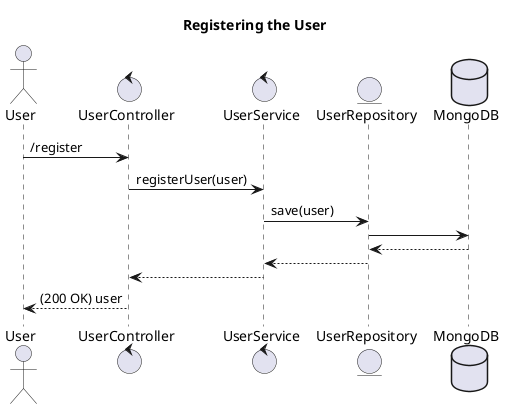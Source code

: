 @startuml
title "Registering the User"

actor User
control "UserController" as Controller
control "UserService" as Service
entity UserRepository as Dao
database MongoDB as DB

User -> Controller : /register
Controller -> Service : registerUser(user)
Service -> Dao : save(user)
Dao -> DB
DB --> Dao
Dao --> Service
Service --> Controller
Controller --> User : (200 OK) user

@enduml